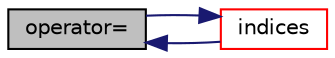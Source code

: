 digraph "operator="
{
  bgcolor="transparent";
  edge [fontname="Helvetica",fontsize="10",labelfontname="Helvetica",labelfontsize="10"];
  node [fontname="Helvetica",fontsize="10",shape=record];
  rankdir="LR";
  Node96 [label="operator=",height=0.2,width=0.4,color="black", fillcolor="grey75", style="filled", fontcolor="black"];
  Node96 -> Node97 [dir="back",color="midnightblue",fontsize="10",style="solid",fontname="Helvetica"];
  Node97 [label="indices",height=0.2,width=0.4,color="red",URL="$a31097.html#a28bce53bb8731da2b5f7a7cfb9ae2167",tooltip="Return the list of sorted indices. Updated every sort. "];
  Node97 -> Node96 [dir="back",color="midnightblue",fontsize="10",style="solid",fontname="Helvetica"];
}
